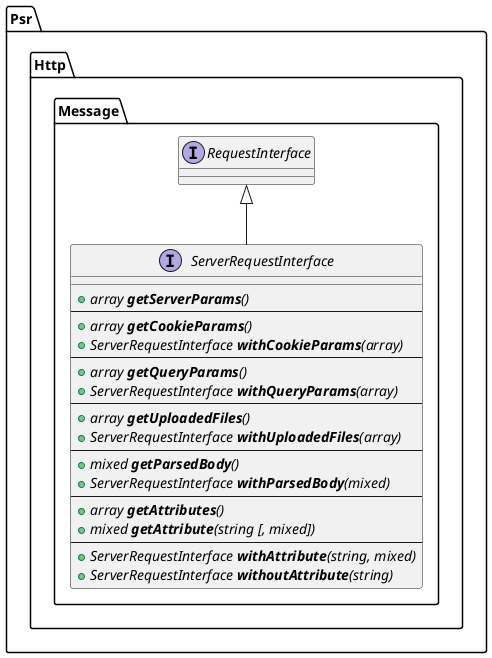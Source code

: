 @startuml
namespace Psr.Http.Message {
    interface ServerRequestInterface extends RequestInterface {
        __
        +{abstract} array <b>getServerParams</b>()
        --
        +{abstract} array <b>getCookieParams</b>()
        +{abstract} ServerRequestInterface <b>withCookieParams</b>(array)
        --
        +{abstract} array <b>getQueryParams</b>()
        +{abstract} ServerRequestInterface <b>withQueryParams</b>(array)
        --
        +{abstract} array <b>getUploadedFiles</b>()
        +{abstract} ServerRequestInterface <b>withUploadedFiles</b>(array)
        --
        +{abstract} mixed <b>getParsedBody</b>()
        +{abstract} ServerRequestInterface <b>withParsedBody</b>(mixed)
        --
        +{abstract} array <b>getAttributes</b>()
        +{abstract} mixed <b>getAttribute</b>(string [, mixed])
        --
        +{abstract} ServerRequestInterface <b>withAttribute</b>(string, mixed)
        +{abstract} ServerRequestInterface <b>withoutAttribute</b>(string)
    }
}

@enduml
